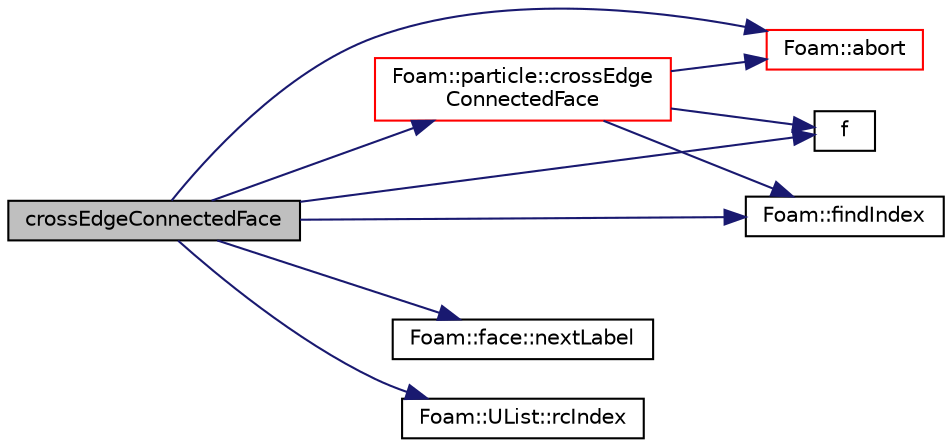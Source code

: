 digraph "crossEdgeConnectedFace"
{
  bgcolor="transparent";
  edge [fontname="Helvetica",fontsize="10",labelfontname="Helvetica",labelfontsize="10"];
  node [fontname="Helvetica",fontsize="10",shape=record];
  rankdir="LR";
  Node1 [label="crossEdgeConnectedFace",height=0.2,width=0.4,color="black", fillcolor="grey75", style="filled", fontcolor="black"];
  Node1 -> Node2 [color="midnightblue",fontsize="10",style="solid",fontname="Helvetica"];
  Node2 [label="Foam::abort",height=0.2,width=0.4,color="red",URL="$a10675.html#a447107a607d03e417307c203fa5fb44b"];
  Node1 -> Node3 [color="midnightblue",fontsize="10",style="solid",fontname="Helvetica"];
  Node3 [label="Foam::particle::crossEdge\lConnectedFace",height=0.2,width=0.4,color="red",URL="$a01763.html#ae442e1bec92480b4f50c527b934edddb",tooltip="Cross the from the given face across the given edge of the. "];
  Node3 -> Node2 [color="midnightblue",fontsize="10",style="solid",fontname="Helvetica"];
  Node3 -> Node4 [color="midnightblue",fontsize="10",style="solid",fontname="Helvetica"];
  Node4 [label="f",height=0.2,width=0.4,color="black",URL="$a03883.html#a888be93833ac7a23170555c69c690288"];
  Node3 -> Node5 [color="midnightblue",fontsize="10",style="solid",fontname="Helvetica"];
  Node5 [label="Foam::findIndex",height=0.2,width=0.4,color="black",URL="$a10675.html#ac16695f83f370df159eed19f92d095fb",tooltip="Find first occurence of given element and return index,. "];
  Node1 -> Node4 [color="midnightblue",fontsize="10",style="solid",fontname="Helvetica"];
  Node1 -> Node5 [color="midnightblue",fontsize="10",style="solid",fontname="Helvetica"];
  Node1 -> Node6 [color="midnightblue",fontsize="10",style="solid",fontname="Helvetica"];
  Node6 [label="Foam::face::nextLabel",height=0.2,width=0.4,color="black",URL="$a00709.html#a3a77b41d851606ec9fd4c68c792cde79",tooltip="Next vertex on face. "];
  Node1 -> Node7 [color="midnightblue",fontsize="10",style="solid",fontname="Helvetica"];
  Node7 [label="Foam::UList::rcIndex",height=0.2,width=0.4,color="black",URL="$a02720.html#ac854da7255402f41e46a47fb79398a2d",tooltip="Return the reverse circular index, i.e. the previous index. "];
}
